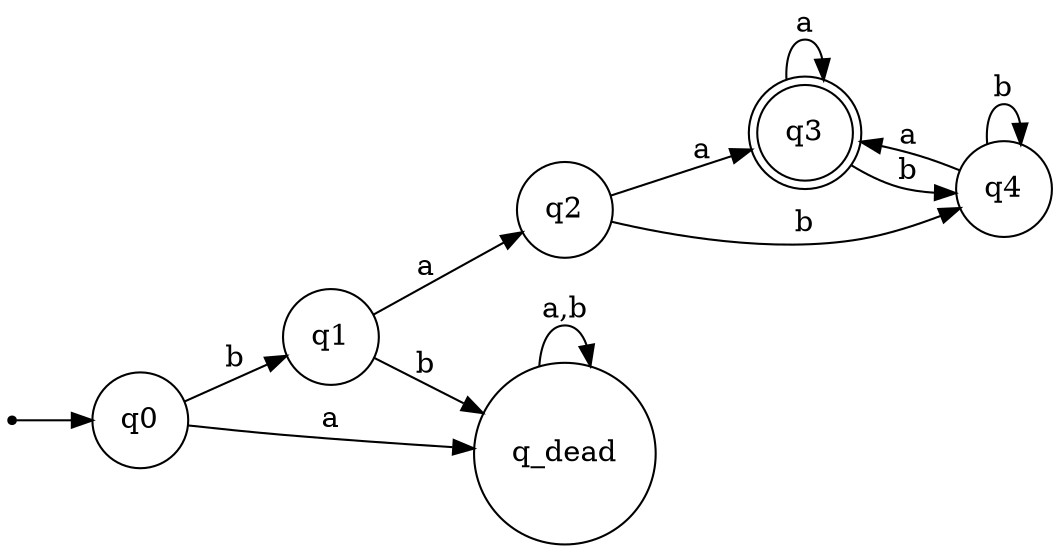 digraph DFA {
    rankdir=LR;
    size="8,5"

    node [shape = doublecircle]; q3;
    node [shape = circle];

    start [shape=point];
    start -> q0;

    q0 -> q1 [label="b"];
    q0 -> q_dead [label="a"];

    q1 -> q2 [label="a"];
    q1 -> q_dead [label="b"];

    q2 -> q3 [label="a"];
    q2 -> q4 [label="b"];

    q3 -> q3 [label="a"];
    q3 -> q4 [label="b"];

    q4 -> q3 [label="a"];
    q4 -> q4 [label="b"];

    q_dead -> q_dead [label="a,b"];
}
